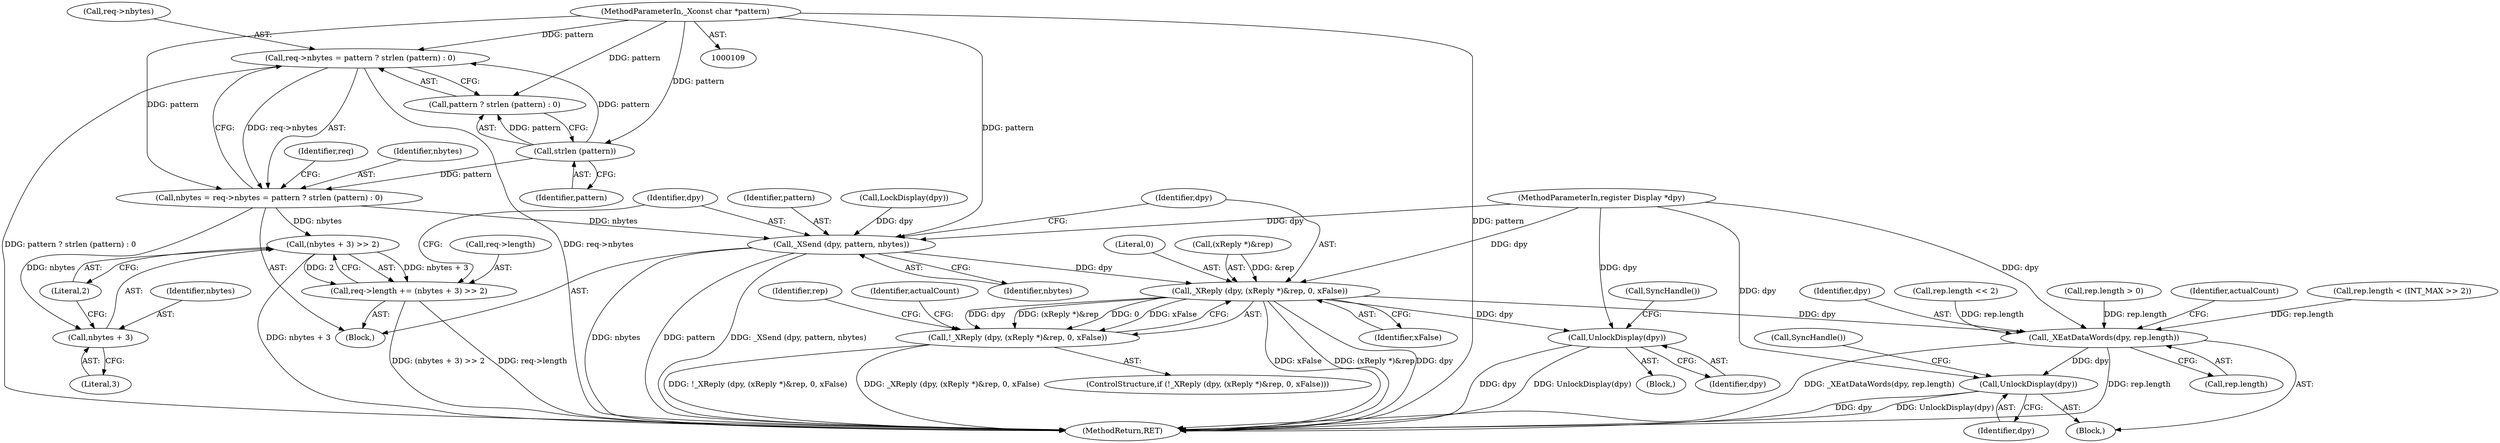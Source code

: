 digraph "0_libx11_b469da1430cdcee06e31c6251b83aede072a1ff0@API" {
"1000150" [label="(Call,req->nbytes = pattern ? strlen (pattern) : 0)"];
"1000111" [label="(MethodParameterIn,_Xconst char *pattern)"];
"1000156" [label="(Call,strlen (pattern))"];
"1000148" [label="(Call,nbytes = req->nbytes = pattern ? strlen (pattern) : 0)"];
"1000163" [label="(Call,(nbytes + 3) >> 2)"];
"1000159" [label="(Call,req->length += (nbytes + 3) >> 2)"];
"1000164" [label="(Call,nbytes + 3)"];
"1000168" [label="(Call,_XSend (dpy, pattern, nbytes))"];
"1000174" [label="(Call,_XReply (dpy, (xReply *)&rep, 0, xFalse))"];
"1000173" [label="(Call,!_XReply (dpy, (xReply *)&rep, 0, xFalse))"];
"1000187" [label="(Call,UnlockDisplay(dpy))"];
"1000247" [label="(Call,_XEatDataWords(dpy, rep.length))"];
"1000256" [label="(Call,UnlockDisplay(dpy))"];
"1000180" [label="(Literal,0)"];
"1000157" [label="(Identifier,pattern)"];
"1000114" [label="(Block,)"];
"1000169" [label="(Identifier,dpy)"];
"1000160" [label="(Call,req->length)"];
"1000166" [label="(Literal,3)"];
"1000148" [label="(Call,nbytes = req->nbytes = pattern ? strlen (pattern) : 0)"];
"1000151" [label="(Call,req->nbytes)"];
"1000167" [label="(Literal,2)"];
"1000172" [label="(ControlStructure,if (!_XReply (dpy, (xReply *)&rep, 0, xFalse)))"];
"1000165" [label="(Identifier,nbytes)"];
"1000174" [label="(Call,_XReply (dpy, (xReply *)&rep, 0, xFalse))"];
"1000161" [label="(Identifier,req)"];
"1000215" [label="(Call,rep.length < (INT_MAX >> 2))"];
"1000248" [label="(Identifier,dpy)"];
"1000196" [label="(Identifier,rep)"];
"1000111" [label="(MethodParameterIn,_Xconst char *pattern)"];
"1000181" [label="(Identifier,xFalse)"];
"1000188" [label="(Identifier,dpy)"];
"1000189" [label="(Call,SyncHandle())"];
"1000225" [label="(Call,rep.length << 2)"];
"1000376" [label="(MethodReturn,RET)"];
"1000187" [label="(Call,UnlockDisplay(dpy))"];
"1000247" [label="(Call,_XEatDataWords(dpy, rep.length))"];
"1000164" [label="(Call,nbytes + 3)"];
"1000163" [label="(Call,(nbytes + 3) >> 2)"];
"1000159" [label="(Call,req->length += (nbytes + 3) >> 2)"];
"1000110" [label="(MethodParameterIn,register Display *dpy)"];
"1000156" [label="(Call,strlen (pattern))"];
"1000185" [label="(Identifier,actualCount)"];
"1000175" [label="(Identifier,dpy)"];
"1000170" [label="(Identifier,pattern)"];
"1000176" [label="(Call,(xReply *)&rep)"];
"1000150" [label="(Call,req->nbytes = pattern ? strlen (pattern) : 0)"];
"1000173" [label="(Call,!_XReply (dpy, (xReply *)&rep, 0, xFalse))"];
"1000256" [label="(Call,UnlockDisplay(dpy))"];
"1000242" [label="(Block,)"];
"1000182" [label="(Block,)"];
"1000168" [label="(Call,_XSend (dpy, pattern, nbytes))"];
"1000171" [label="(Identifier,nbytes)"];
"1000149" [label="(Identifier,nbytes)"];
"1000249" [label="(Call,rep.length)"];
"1000210" [label="(Call,rep.length > 0)"];
"1000257" [label="(Identifier,dpy)"];
"1000138" [label="(Call,LockDisplay(dpy))"];
"1000254" [label="(Identifier,actualCount)"];
"1000154" [label="(Call,pattern ? strlen (pattern) : 0)"];
"1000258" [label="(Call,SyncHandle())"];
"1000150" -> "1000148"  [label="AST: "];
"1000150" -> "1000154"  [label="CFG: "];
"1000151" -> "1000150"  [label="AST: "];
"1000154" -> "1000150"  [label="AST: "];
"1000148" -> "1000150"  [label="CFG: "];
"1000150" -> "1000376"  [label="DDG: req->nbytes"];
"1000150" -> "1000376"  [label="DDG: pattern ? strlen (pattern) : 0"];
"1000150" -> "1000148"  [label="DDG: req->nbytes"];
"1000111" -> "1000150"  [label="DDG: pattern"];
"1000156" -> "1000150"  [label="DDG: pattern"];
"1000111" -> "1000109"  [label="AST: "];
"1000111" -> "1000376"  [label="DDG: pattern"];
"1000111" -> "1000148"  [label="DDG: pattern"];
"1000111" -> "1000154"  [label="DDG: pattern"];
"1000111" -> "1000156"  [label="DDG: pattern"];
"1000111" -> "1000168"  [label="DDG: pattern"];
"1000156" -> "1000154"  [label="AST: "];
"1000156" -> "1000157"  [label="CFG: "];
"1000157" -> "1000156"  [label="AST: "];
"1000154" -> "1000156"  [label="CFG: "];
"1000156" -> "1000148"  [label="DDG: pattern"];
"1000156" -> "1000154"  [label="DDG: pattern"];
"1000148" -> "1000114"  [label="AST: "];
"1000149" -> "1000148"  [label="AST: "];
"1000161" -> "1000148"  [label="CFG: "];
"1000148" -> "1000163"  [label="DDG: nbytes"];
"1000148" -> "1000164"  [label="DDG: nbytes"];
"1000148" -> "1000168"  [label="DDG: nbytes"];
"1000163" -> "1000159"  [label="AST: "];
"1000163" -> "1000167"  [label="CFG: "];
"1000164" -> "1000163"  [label="AST: "];
"1000167" -> "1000163"  [label="AST: "];
"1000159" -> "1000163"  [label="CFG: "];
"1000163" -> "1000376"  [label="DDG: nbytes + 3"];
"1000163" -> "1000159"  [label="DDG: nbytes + 3"];
"1000163" -> "1000159"  [label="DDG: 2"];
"1000159" -> "1000114"  [label="AST: "];
"1000160" -> "1000159"  [label="AST: "];
"1000169" -> "1000159"  [label="CFG: "];
"1000159" -> "1000376"  [label="DDG: req->length"];
"1000159" -> "1000376"  [label="DDG: (nbytes + 3) >> 2"];
"1000164" -> "1000166"  [label="CFG: "];
"1000165" -> "1000164"  [label="AST: "];
"1000166" -> "1000164"  [label="AST: "];
"1000167" -> "1000164"  [label="CFG: "];
"1000168" -> "1000114"  [label="AST: "];
"1000168" -> "1000171"  [label="CFG: "];
"1000169" -> "1000168"  [label="AST: "];
"1000170" -> "1000168"  [label="AST: "];
"1000171" -> "1000168"  [label="AST: "];
"1000175" -> "1000168"  [label="CFG: "];
"1000168" -> "1000376"  [label="DDG: _XSend (dpy, pattern, nbytes)"];
"1000168" -> "1000376"  [label="DDG: nbytes"];
"1000168" -> "1000376"  [label="DDG: pattern"];
"1000138" -> "1000168"  [label="DDG: dpy"];
"1000110" -> "1000168"  [label="DDG: dpy"];
"1000168" -> "1000174"  [label="DDG: dpy"];
"1000174" -> "1000173"  [label="AST: "];
"1000174" -> "1000181"  [label="CFG: "];
"1000175" -> "1000174"  [label="AST: "];
"1000176" -> "1000174"  [label="AST: "];
"1000180" -> "1000174"  [label="AST: "];
"1000181" -> "1000174"  [label="AST: "];
"1000173" -> "1000174"  [label="CFG: "];
"1000174" -> "1000376"  [label="DDG: xFalse"];
"1000174" -> "1000376"  [label="DDG: (xReply *)&rep"];
"1000174" -> "1000376"  [label="DDG: dpy"];
"1000174" -> "1000173"  [label="DDG: dpy"];
"1000174" -> "1000173"  [label="DDG: (xReply *)&rep"];
"1000174" -> "1000173"  [label="DDG: 0"];
"1000174" -> "1000173"  [label="DDG: xFalse"];
"1000110" -> "1000174"  [label="DDG: dpy"];
"1000176" -> "1000174"  [label="DDG: &rep"];
"1000174" -> "1000187"  [label="DDG: dpy"];
"1000174" -> "1000247"  [label="DDG: dpy"];
"1000173" -> "1000172"  [label="AST: "];
"1000185" -> "1000173"  [label="CFG: "];
"1000196" -> "1000173"  [label="CFG: "];
"1000173" -> "1000376"  [label="DDG: !_XReply (dpy, (xReply *)&rep, 0, xFalse)"];
"1000173" -> "1000376"  [label="DDG: _XReply (dpy, (xReply *)&rep, 0, xFalse)"];
"1000187" -> "1000182"  [label="AST: "];
"1000187" -> "1000188"  [label="CFG: "];
"1000188" -> "1000187"  [label="AST: "];
"1000189" -> "1000187"  [label="CFG: "];
"1000187" -> "1000376"  [label="DDG: dpy"];
"1000187" -> "1000376"  [label="DDG: UnlockDisplay(dpy)"];
"1000110" -> "1000187"  [label="DDG: dpy"];
"1000247" -> "1000242"  [label="AST: "];
"1000247" -> "1000249"  [label="CFG: "];
"1000248" -> "1000247"  [label="AST: "];
"1000249" -> "1000247"  [label="AST: "];
"1000254" -> "1000247"  [label="CFG: "];
"1000247" -> "1000376"  [label="DDG: _XEatDataWords(dpy, rep.length)"];
"1000247" -> "1000376"  [label="DDG: rep.length"];
"1000110" -> "1000247"  [label="DDG: dpy"];
"1000215" -> "1000247"  [label="DDG: rep.length"];
"1000225" -> "1000247"  [label="DDG: rep.length"];
"1000210" -> "1000247"  [label="DDG: rep.length"];
"1000247" -> "1000256"  [label="DDG: dpy"];
"1000256" -> "1000242"  [label="AST: "];
"1000256" -> "1000257"  [label="CFG: "];
"1000257" -> "1000256"  [label="AST: "];
"1000258" -> "1000256"  [label="CFG: "];
"1000256" -> "1000376"  [label="DDG: dpy"];
"1000256" -> "1000376"  [label="DDG: UnlockDisplay(dpy)"];
"1000110" -> "1000256"  [label="DDG: dpy"];
}
